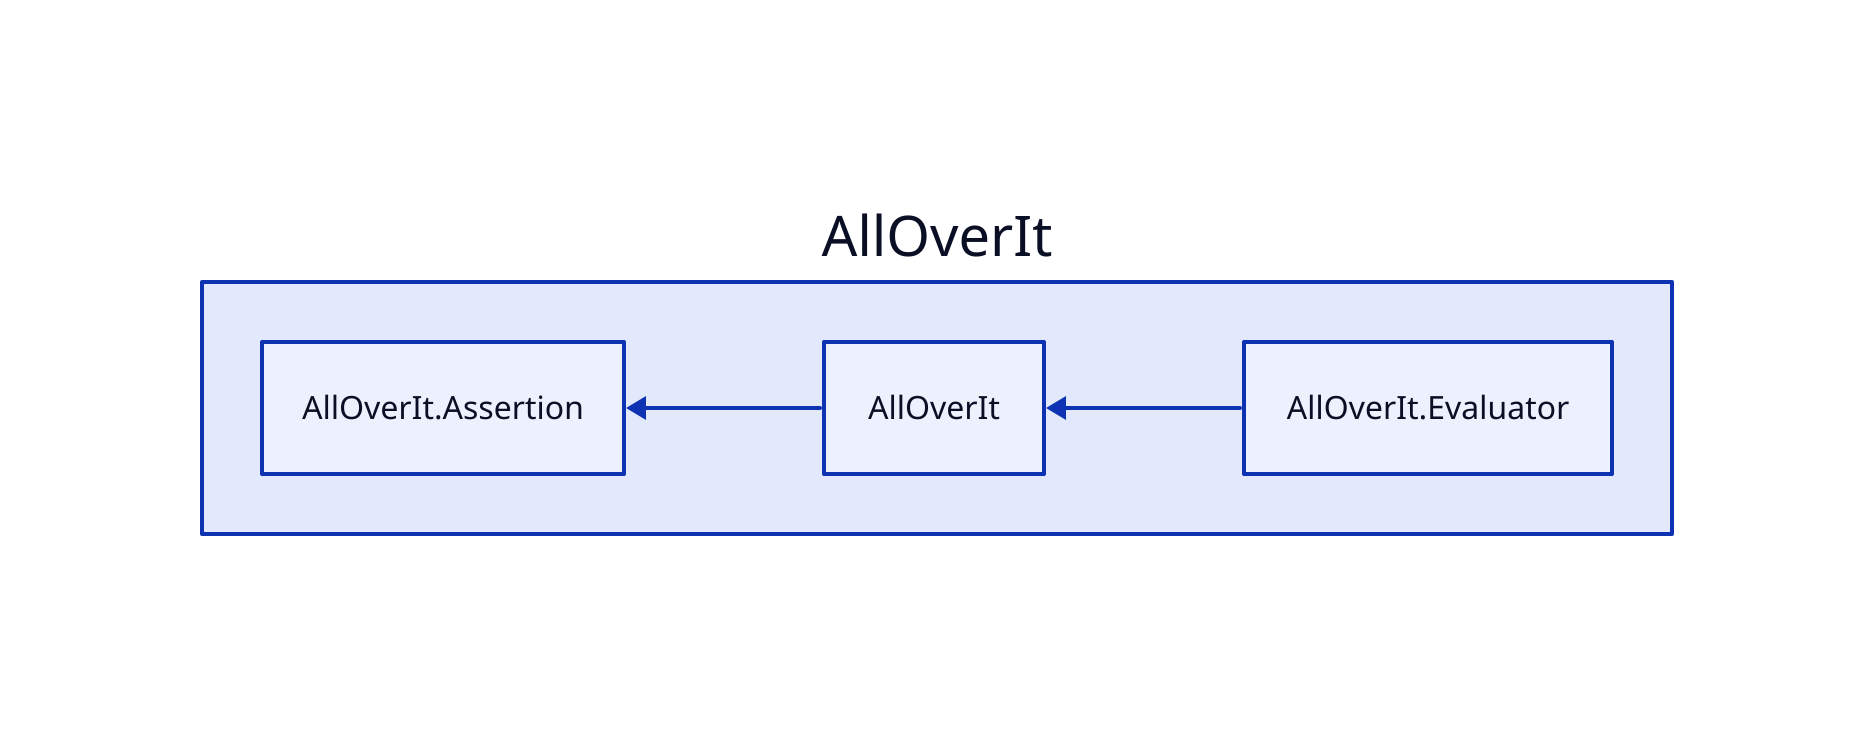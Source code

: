 direction: left

aoi: AllOverIt
aoi.alloverit-evaluator: AllOverIt.Evaluator
aoi.alloverit: AllOverIt
aoi.alloverit-assertion: AllOverIt.Assertion
aoi.alloverit-assertion <- aoi.alloverit
aoi.alloverit <- aoi.alloverit-evaluator

